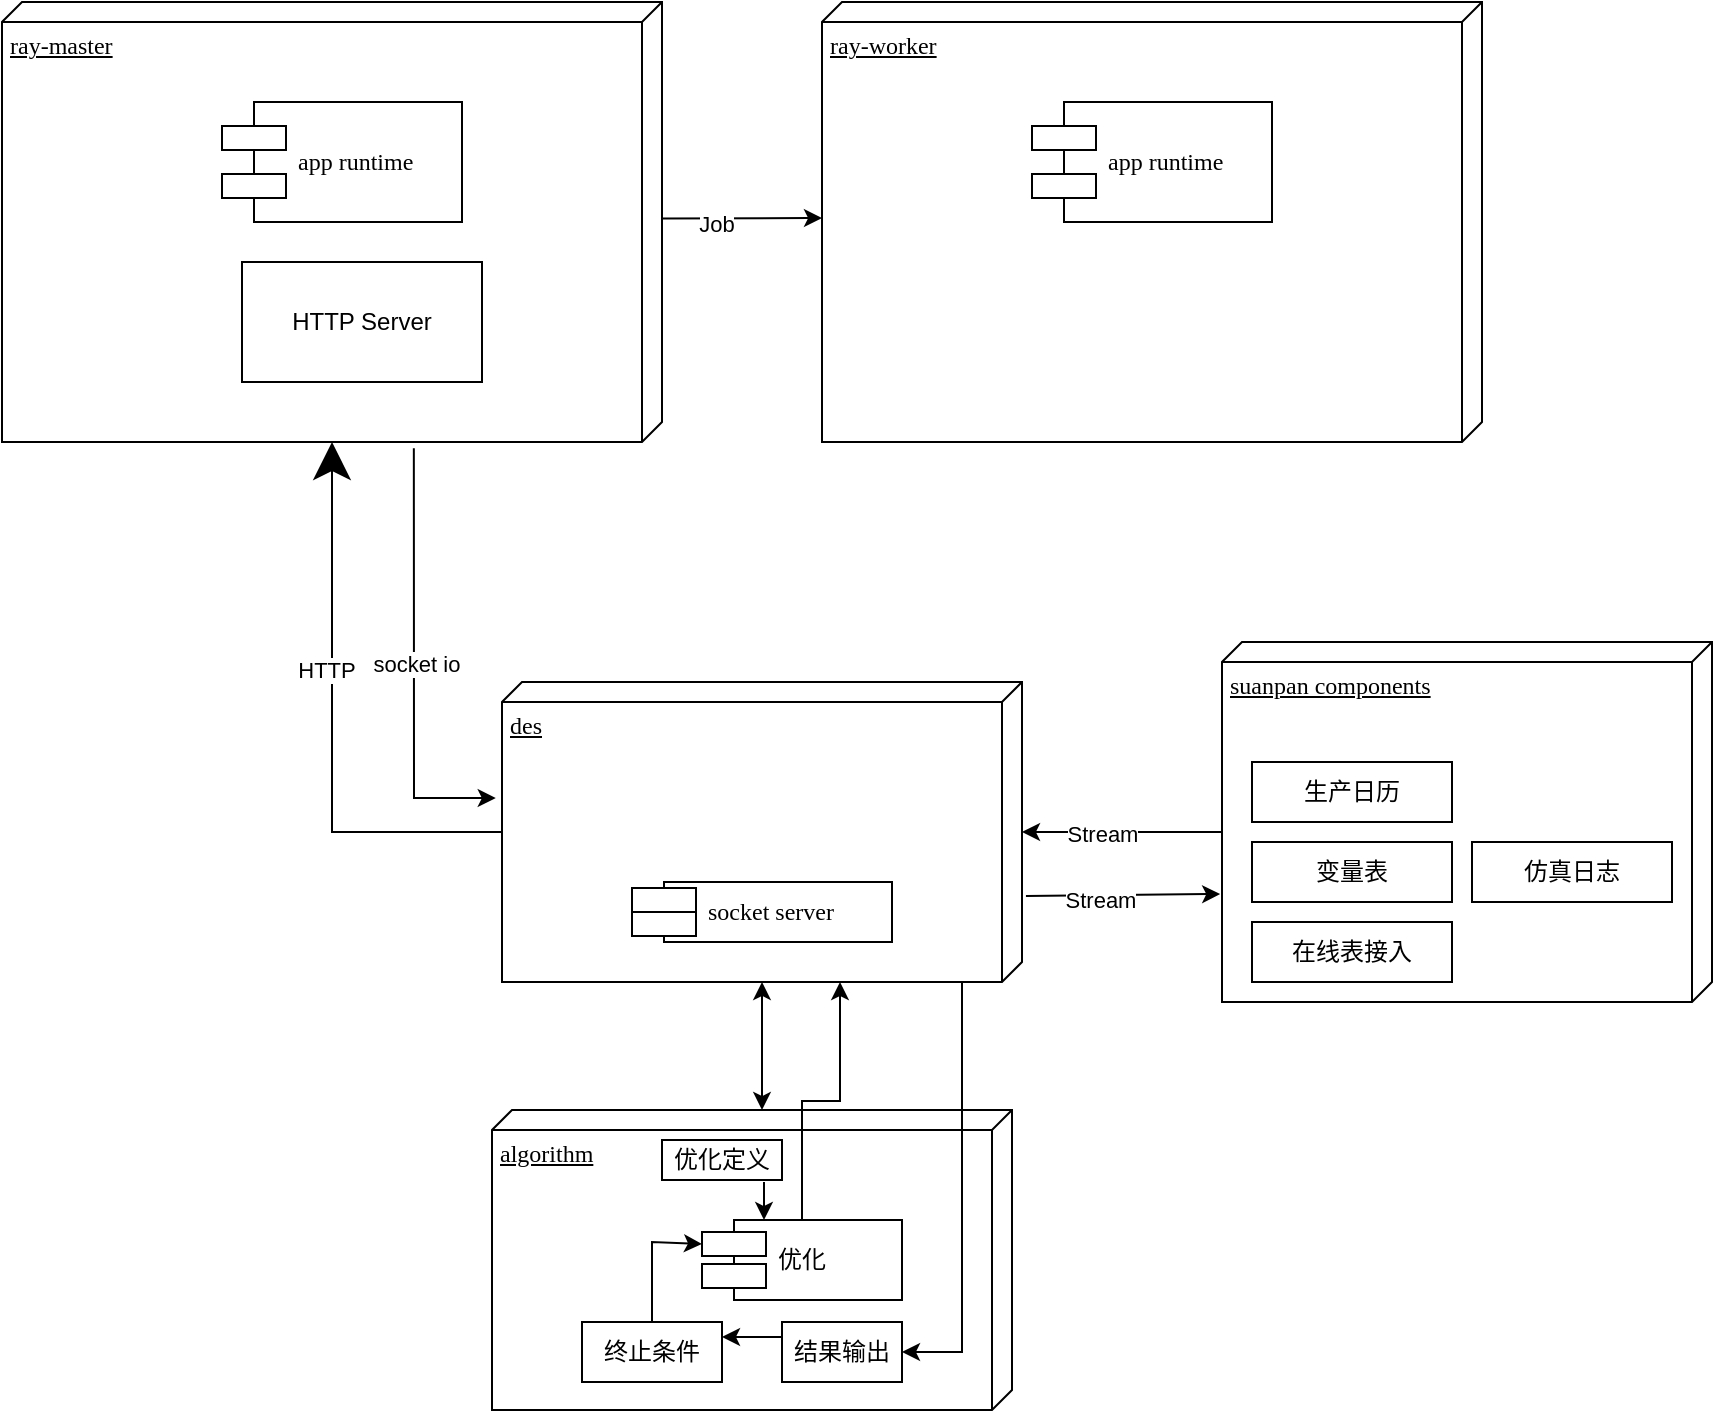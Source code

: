<mxfile version="17.4.4" type="github">
  <diagram name="Page-1" id="5f0bae14-7c28-e335-631c-24af17079c00">
    <mxGraphModel dx="1422" dy="762" grid="1" gridSize="10" guides="1" tooltips="1" connect="1" arrows="1" fold="1" page="1" pageScale="1" pageWidth="1100" pageHeight="850" background="none" math="0" shadow="0">
      <root>
        <mxCell id="0" />
        <mxCell id="1" parent="0" />
        <mxCell id="rLShtHn3Nf_5X0vQ7vn7-3" style="edgeStyle=orthogonalEdgeStyle;rounded=0;orthogonalLoop=1;jettySize=auto;html=1;exitX=0;exitY=0;exitDx=0;exitDy=125;exitPerimeter=0;startArrow=classic;startFill=1;" edge="1" parent="1" source="rLShtHn3Nf_5X0vQ7vn7-1" target="39150e848f15840c-3">
          <mxGeometry relative="1" as="geometry" />
        </mxCell>
        <mxCell id="39150e848f15840c-1" value="ray-master" style="verticalAlign=top;align=left;spacingTop=8;spacingLeft=2;spacingRight=12;shape=cube;size=10;direction=south;fontStyle=4;html=1;rounded=0;shadow=0;comic=0;labelBackgroundColor=none;strokeWidth=1;fontFamily=Verdana;fontSize=12" parent="1" vertex="1">
          <mxGeometry x="120" y="70" width="330" height="220" as="geometry" />
        </mxCell>
        <mxCell id="39150e848f15840c-2" value="ray-worker" style="verticalAlign=top;align=left;spacingTop=8;spacingLeft=2;spacingRight=12;shape=cube;size=10;direction=south;fontStyle=4;html=1;rounded=0;shadow=0;comic=0;labelBackgroundColor=none;strokeWidth=1;fontFamily=Verdana;fontSize=12" parent="1" vertex="1">
          <mxGeometry x="530" y="70" width="330" height="220" as="geometry" />
        </mxCell>
        <mxCell id="39150e848f15840c-3" value="des" style="verticalAlign=top;align=left;spacingTop=8;spacingLeft=2;spacingRight=12;shape=cube;size=10;direction=south;fontStyle=4;html=1;rounded=0;shadow=0;comic=0;labelBackgroundColor=none;strokeWidth=1;fontFamily=Verdana;fontSize=12" parent="1" vertex="1">
          <mxGeometry x="370" y="410" width="260" height="150" as="geometry" />
        </mxCell>
        <mxCell id="39150e848f15840c-5" value="app runtime" style="shape=component;align=left;spacingLeft=36;rounded=0;shadow=0;comic=0;labelBackgroundColor=none;strokeWidth=1;fontFamily=Verdana;fontSize=12;html=1;" parent="1" vertex="1">
          <mxGeometry x="230" y="120" width="120" height="60" as="geometry" />
        </mxCell>
        <mxCell id="39150e848f15840c-7" value="app runtime" style="shape=component;align=left;spacingLeft=36;rounded=0;shadow=0;comic=0;labelBackgroundColor=none;strokeWidth=1;fontFamily=Verdana;fontSize=12;html=1;" parent="1" vertex="1">
          <mxGeometry x="635" y="120" width="120" height="60" as="geometry" />
        </mxCell>
        <mxCell id="39150e848f15840c-10" value="socket server" style="shape=component;align=left;spacingLeft=36;rounded=0;shadow=0;comic=0;labelBackgroundColor=none;strokeWidth=1;fontFamily=Verdana;fontSize=12;html=1;" parent="1" vertex="1">
          <mxGeometry x="435" y="510" width="130" height="30" as="geometry" />
        </mxCell>
        <mxCell id="39150e848f15840c-18" style="edgeStyle=orthogonalEdgeStyle;rounded=0;html=1;labelBackgroundColor=none;startArrow=none;startFill=0;startSize=8;endArrow=classic;endFill=1;endSize=16;fontFamily=Verdana;fontSize=12;" parent="1" source="39150e848f15840c-3" target="39150e848f15840c-1" edge="1">
          <mxGeometry relative="1" as="geometry">
            <Array as="points">
              <mxPoint x="285" y="485" />
            </Array>
          </mxGeometry>
        </mxCell>
        <mxCell id="rLShtHn3Nf_5X0vQ7vn7-13" value="HTTP" style="edgeLabel;html=1;align=center;verticalAlign=middle;resizable=0;points=[];" vertex="1" connectable="0" parent="39150e848f15840c-18">
          <mxGeometry x="0.186" y="3" relative="1" as="geometry">
            <mxPoint as="offset" />
          </mxGeometry>
        </mxCell>
        <mxCell id="rLShtHn3Nf_5X0vQ7vn7-1" value="algorithm" style="verticalAlign=top;align=left;spacingTop=8;spacingLeft=2;spacingRight=12;shape=cube;size=10;direction=south;fontStyle=4;html=1;rounded=0;shadow=0;comic=0;labelBackgroundColor=none;strokeWidth=1;fontFamily=Verdana;fontSize=12" vertex="1" parent="1">
          <mxGeometry x="365" y="624" width="260" height="150" as="geometry" />
        </mxCell>
        <mxCell id="rLShtHn3Nf_5X0vQ7vn7-2" value="" style="endArrow=classic;html=1;rounded=0;exitX=0.492;exitY=0;exitDx=0;exitDy=0;exitPerimeter=0;entryX=0.491;entryY=1;entryDx=0;entryDy=0;entryPerimeter=0;" edge="1" parent="1" source="39150e848f15840c-1" target="39150e848f15840c-2">
          <mxGeometry width="50" height="50" relative="1" as="geometry">
            <mxPoint x="520" y="420" as="sourcePoint" />
            <mxPoint x="570" y="370" as="targetPoint" />
          </mxGeometry>
        </mxCell>
        <mxCell id="rLShtHn3Nf_5X0vQ7vn7-16" value="Job" style="edgeLabel;html=1;align=center;verticalAlign=middle;resizable=0;points=[];" vertex="1" connectable="0" parent="rLShtHn3Nf_5X0vQ7vn7-2">
          <mxGeometry x="-0.322" y="-3" relative="1" as="geometry">
            <mxPoint as="offset" />
          </mxGeometry>
        </mxCell>
        <mxCell id="rLShtHn3Nf_5X0vQ7vn7-9" style="edgeStyle=orthogonalEdgeStyle;rounded=0;orthogonalLoop=1;jettySize=auto;html=1;exitX=0.5;exitY=0;exitDx=0;exitDy=0;entryX=1;entryY=0.35;entryDx=0;entryDy=0;entryPerimeter=0;startArrow=none;startFill=0;" edge="1" parent="1" source="rLShtHn3Nf_5X0vQ7vn7-4" target="39150e848f15840c-3">
          <mxGeometry relative="1" as="geometry" />
        </mxCell>
        <mxCell id="rLShtHn3Nf_5X0vQ7vn7-4" value="优化" style="shape=component;align=left;spacingLeft=36;rounded=0;shadow=0;comic=0;labelBackgroundColor=none;strokeWidth=1;fontFamily=Verdana;fontSize=12;html=1;" vertex="1" parent="1">
          <mxGeometry x="470" y="679" width="100" height="40" as="geometry" />
        </mxCell>
        <mxCell id="rLShtHn3Nf_5X0vQ7vn7-5" value="终止条件" style="rounded=0;whiteSpace=wrap;html=1;" vertex="1" parent="1">
          <mxGeometry x="410" y="730" width="70" height="30" as="geometry" />
        </mxCell>
        <mxCell id="rLShtHn3Nf_5X0vQ7vn7-6" value="优化定义" style="rounded=0;whiteSpace=wrap;html=1;" vertex="1" parent="1">
          <mxGeometry x="450" y="639" width="60" height="20" as="geometry" />
        </mxCell>
        <mxCell id="rLShtHn3Nf_5X0vQ7vn7-7" value="结果输出" style="rounded=0;whiteSpace=wrap;html=1;" vertex="1" parent="1">
          <mxGeometry x="510" y="730" width="60" height="30" as="geometry" />
        </mxCell>
        <mxCell id="rLShtHn3Nf_5X0vQ7vn7-8" value="" style="endArrow=classic;html=1;rounded=0;entryX=0.25;entryY=0;entryDx=0;entryDy=0;" edge="1" parent="1">
          <mxGeometry width="50" height="50" relative="1" as="geometry">
            <mxPoint x="501" y="660" as="sourcePoint" />
            <mxPoint x="501" y="679" as="targetPoint" />
          </mxGeometry>
        </mxCell>
        <mxCell id="rLShtHn3Nf_5X0vQ7vn7-10" value="" style="endArrow=classic;html=1;rounded=0;exitX=0.5;exitY=0;exitDx=0;exitDy=0;entryX=0;entryY=0.3;entryDx=0;entryDy=0;" edge="1" parent="1" source="rLShtHn3Nf_5X0vQ7vn7-5" target="rLShtHn3Nf_5X0vQ7vn7-4">
          <mxGeometry width="50" height="50" relative="1" as="geometry">
            <mxPoint x="780" y="674" as="sourcePoint" />
            <mxPoint x="830" y="624" as="targetPoint" />
            <Array as="points">
              <mxPoint x="445" y="710" />
              <mxPoint x="445" y="690" />
            </Array>
          </mxGeometry>
        </mxCell>
        <mxCell id="rLShtHn3Nf_5X0vQ7vn7-11" value="" style="endArrow=classic;html=1;rounded=0;entryX=1;entryY=0.5;entryDx=0;entryDy=0;" edge="1" parent="1" target="rLShtHn3Nf_5X0vQ7vn7-7">
          <mxGeometry width="50" height="50" relative="1" as="geometry">
            <mxPoint x="600" y="560" as="sourcePoint" />
            <mxPoint x="570" y="370" as="targetPoint" />
            <Array as="points">
              <mxPoint x="600" y="560" />
              <mxPoint x="600" y="745" />
            </Array>
          </mxGeometry>
        </mxCell>
        <mxCell id="rLShtHn3Nf_5X0vQ7vn7-12" value="" style="endArrow=classic;html=1;rounded=0;entryX=1;entryY=0.25;entryDx=0;entryDy=0;exitX=0;exitY=0.25;exitDx=0;exitDy=0;" edge="1" parent="1" source="rLShtHn3Nf_5X0vQ7vn7-7" target="rLShtHn3Nf_5X0vQ7vn7-5">
          <mxGeometry width="50" height="50" relative="1" as="geometry">
            <mxPoint x="520" y="420" as="sourcePoint" />
            <mxPoint x="570" y="370" as="targetPoint" />
          </mxGeometry>
        </mxCell>
        <mxCell id="rLShtHn3Nf_5X0vQ7vn7-14" value="" style="endArrow=classic;html=1;rounded=0;exitX=1.014;exitY=0.376;exitDx=0;exitDy=0;exitPerimeter=0;entryX=0.387;entryY=1.012;entryDx=0;entryDy=0;entryPerimeter=0;" edge="1" parent="1" source="39150e848f15840c-1" target="39150e848f15840c-3">
          <mxGeometry width="50" height="50" relative="1" as="geometry">
            <mxPoint x="520" y="420" as="sourcePoint" />
            <mxPoint x="570" y="370" as="targetPoint" />
            <Array as="points">
              <mxPoint x="326" y="468" />
            </Array>
          </mxGeometry>
        </mxCell>
        <mxCell id="rLShtHn3Nf_5X0vQ7vn7-15" value="socket io" style="edgeLabel;html=1;align=center;verticalAlign=middle;resizable=0;points=[];" vertex="1" connectable="0" parent="rLShtHn3Nf_5X0vQ7vn7-14">
          <mxGeometry x="0.0" y="1" relative="1" as="geometry">
            <mxPoint as="offset" />
          </mxGeometry>
        </mxCell>
        <mxCell id="rLShtHn3Nf_5X0vQ7vn7-17" value="HTTP Server" style="rounded=0;whiteSpace=wrap;html=1;" vertex="1" parent="1">
          <mxGeometry x="240" y="200" width="120" height="60" as="geometry" />
        </mxCell>
        <mxCell id="rLShtHn3Nf_5X0vQ7vn7-24" style="edgeStyle=orthogonalEdgeStyle;rounded=0;orthogonalLoop=1;jettySize=auto;html=1;exitX=0;exitY=0;exitDx=95;exitDy=245;exitPerimeter=0;startArrow=none;startFill=0;endArrow=classic;endFill=1;" edge="1" parent="1" source="rLShtHn3Nf_5X0vQ7vn7-18" target="39150e848f15840c-3">
          <mxGeometry relative="1" as="geometry" />
        </mxCell>
        <mxCell id="rLShtHn3Nf_5X0vQ7vn7-27" value="Stream" style="edgeLabel;html=1;align=center;verticalAlign=middle;resizable=0;points=[];" vertex="1" connectable="0" parent="rLShtHn3Nf_5X0vQ7vn7-24">
          <mxGeometry x="0.2" y="1" relative="1" as="geometry">
            <mxPoint as="offset" />
          </mxGeometry>
        </mxCell>
        <mxCell id="rLShtHn3Nf_5X0vQ7vn7-18" value="suanpan components" style="verticalAlign=top;align=left;spacingTop=8;spacingLeft=2;spacingRight=12;shape=cube;size=10;direction=south;fontStyle=4;html=1;rounded=0;shadow=0;comic=0;labelBackgroundColor=none;strokeWidth=1;fontFamily=Verdana;fontSize=12" vertex="1" parent="1">
          <mxGeometry x="730" y="390" width="245" height="180" as="geometry" />
        </mxCell>
        <mxCell id="rLShtHn3Nf_5X0vQ7vn7-19" value="生产日历" style="rounded=0;whiteSpace=wrap;html=1;" vertex="1" parent="1">
          <mxGeometry x="745" y="450" width="100" height="30" as="geometry" />
        </mxCell>
        <mxCell id="rLShtHn3Nf_5X0vQ7vn7-20" value="变量表" style="rounded=0;whiteSpace=wrap;html=1;" vertex="1" parent="1">
          <mxGeometry x="745" y="490" width="100" height="30" as="geometry" />
        </mxCell>
        <mxCell id="rLShtHn3Nf_5X0vQ7vn7-21" value="在线表接入" style="rounded=0;whiteSpace=wrap;html=1;" vertex="1" parent="1">
          <mxGeometry x="745" y="530" width="100" height="30" as="geometry" />
        </mxCell>
        <mxCell id="rLShtHn3Nf_5X0vQ7vn7-22" value="仿真日志" style="rounded=0;whiteSpace=wrap;html=1;" vertex="1" parent="1">
          <mxGeometry x="855" y="490" width="100" height="30" as="geometry" />
        </mxCell>
        <mxCell id="rLShtHn3Nf_5X0vQ7vn7-25" value="" style="endArrow=classic;html=1;rounded=0;exitX=0.713;exitY=0.004;exitDx=0;exitDy=0;exitPerimeter=0;entryX=0.7;entryY=1.016;entryDx=0;entryDy=0;entryPerimeter=0;" edge="1" parent="1">
          <mxGeometry width="50" height="50" relative="1" as="geometry">
            <mxPoint x="631.96" y="516.95" as="sourcePoint" />
            <mxPoint x="729.08" y="516" as="targetPoint" />
            <Array as="points" />
          </mxGeometry>
        </mxCell>
        <mxCell id="rLShtHn3Nf_5X0vQ7vn7-26" value="Stream" style="edgeLabel;html=1;align=center;verticalAlign=middle;resizable=0;points=[];" vertex="1" connectable="0" parent="rLShtHn3Nf_5X0vQ7vn7-25">
          <mxGeometry x="-0.238" y="-2" relative="1" as="geometry">
            <mxPoint as="offset" />
          </mxGeometry>
        </mxCell>
      </root>
    </mxGraphModel>
  </diagram>
</mxfile>
